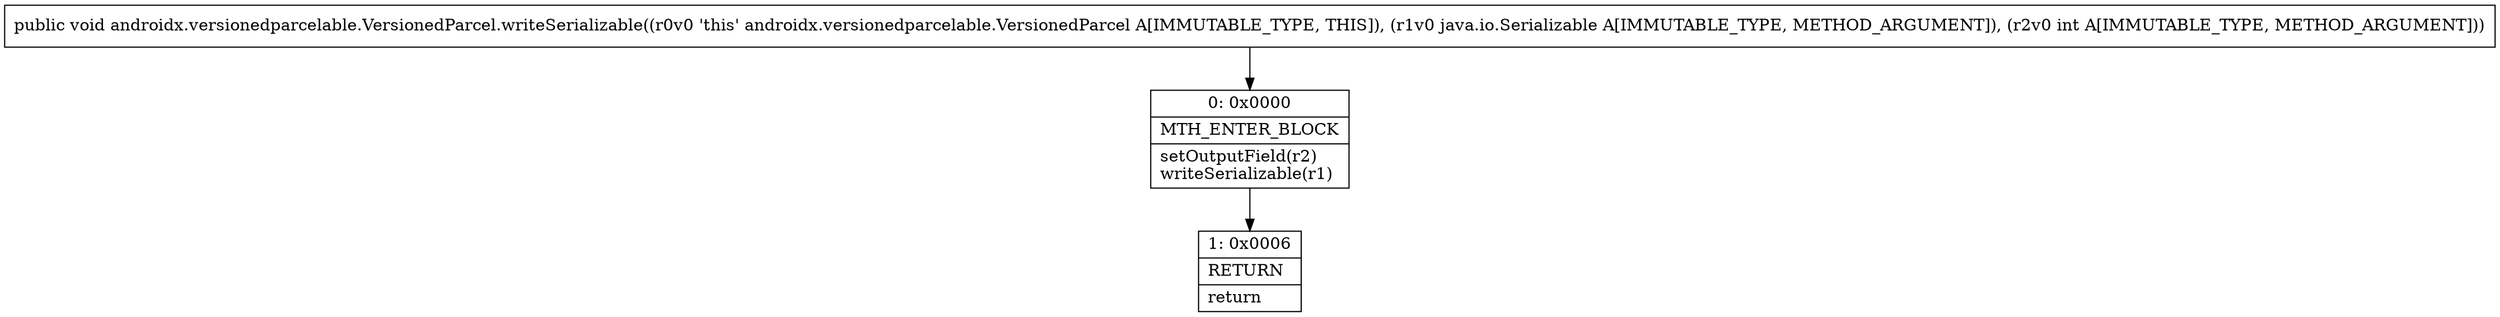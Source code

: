 digraph "CFG forandroidx.versionedparcelable.VersionedParcel.writeSerializable(Ljava\/io\/Serializable;I)V" {
Node_0 [shape=record,label="{0\:\ 0x0000|MTH_ENTER_BLOCK\l|setOutputField(r2)\lwriteSerializable(r1)\l}"];
Node_1 [shape=record,label="{1\:\ 0x0006|RETURN\l|return\l}"];
MethodNode[shape=record,label="{public void androidx.versionedparcelable.VersionedParcel.writeSerializable((r0v0 'this' androidx.versionedparcelable.VersionedParcel A[IMMUTABLE_TYPE, THIS]), (r1v0 java.io.Serializable A[IMMUTABLE_TYPE, METHOD_ARGUMENT]), (r2v0 int A[IMMUTABLE_TYPE, METHOD_ARGUMENT])) }"];
MethodNode -> Node_0;
Node_0 -> Node_1;
}

